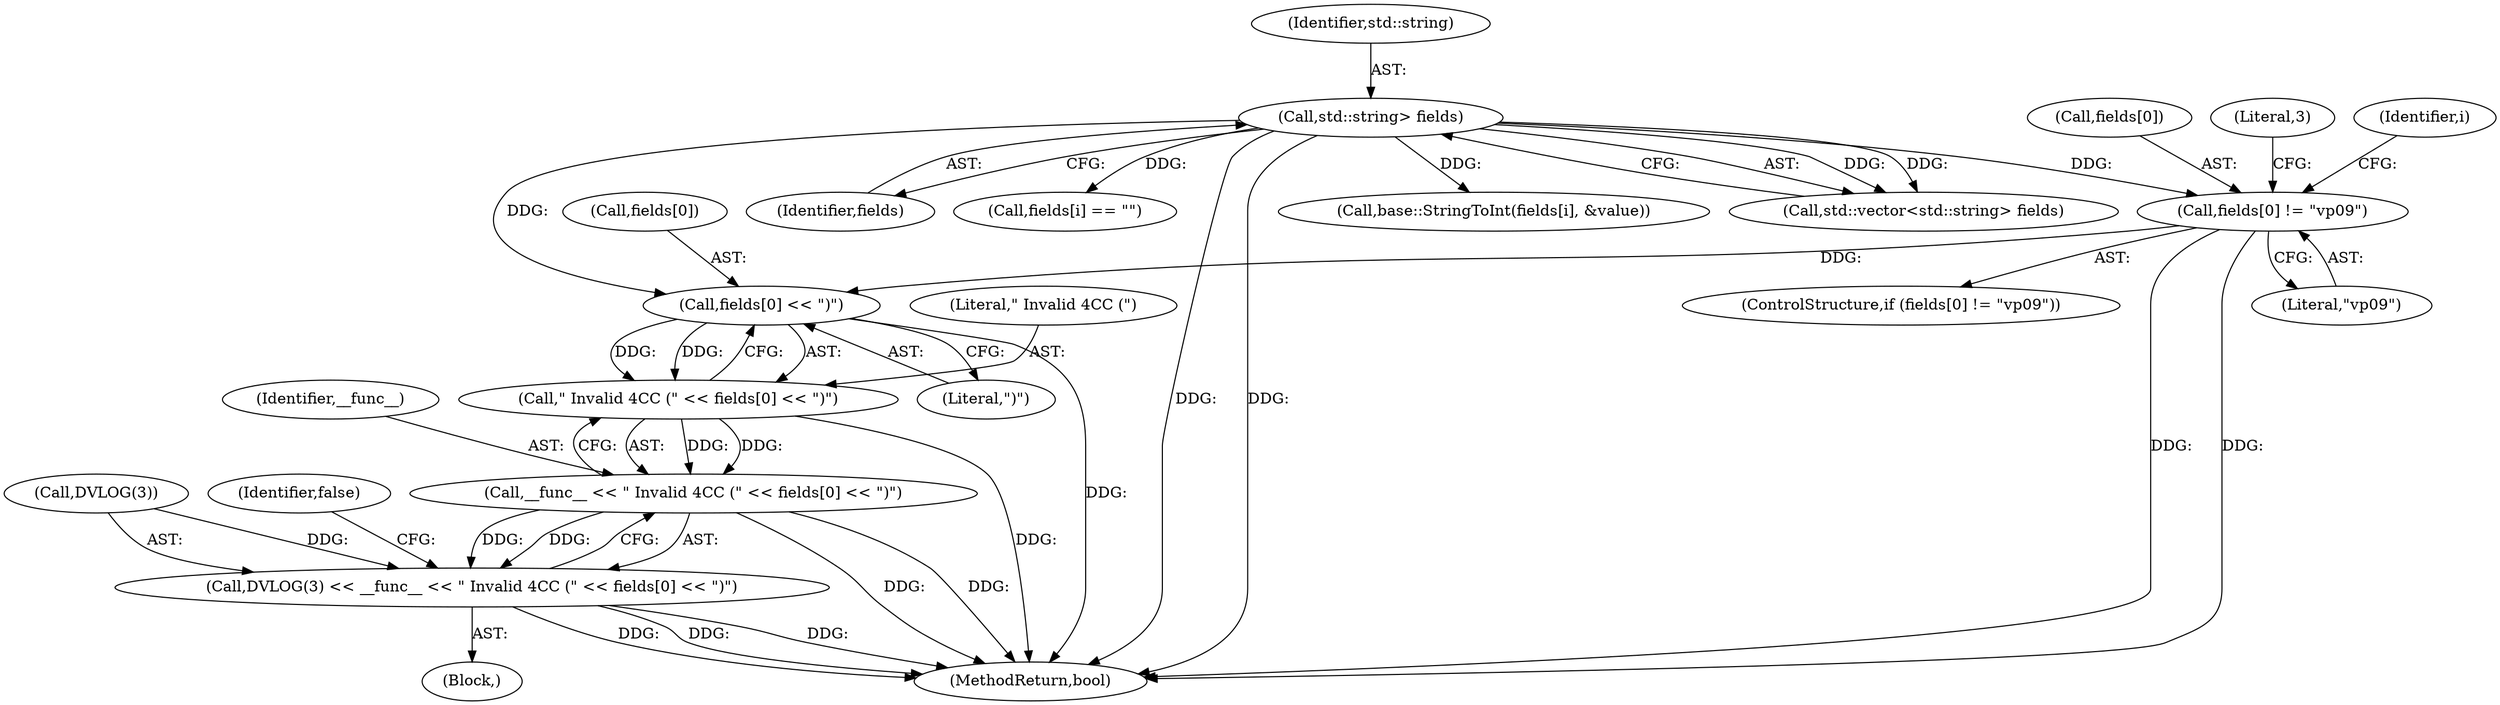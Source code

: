 digraph "0_Chrome_2fb4f2c9c461551d43fdfa28ef4c960da81a47dd_6@array" {
"1000143" [label="(Call,fields[0] != \"vp09\")"];
"1000113" [label="(Call,std::string> fields)"];
"1000156" [label="(Call,fields[0] << \")\")"];
"1000154" [label="(Call,\" Invalid 4CC (\" << fields[0] << \")\")"];
"1000152" [label="(Call,__func__ << \" Invalid 4CC (\" << fields[0] << \")\")"];
"1000149" [label="(Call,DVLOG(3) << __func__ << \" Invalid 4CC (\" << fields[0] << \")\")"];
"1000150" [label="(Call,DVLOG(3))"];
"1000149" [label="(Call,DVLOG(3) << __func__ << \" Invalid 4CC (\" << fields[0] << \")\")"];
"1000176" [label="(Call,fields[i] == \"\")"];
"1000151" [label="(Literal,3)"];
"1000147" [label="(Literal,\"vp09\")"];
"1000160" [label="(Literal,\")\")"];
"1000167" [label="(Identifier,i)"];
"1000153" [label="(Identifier,__func__)"];
"1000162" [label="(Identifier,false)"];
"1000500" [label="(MethodReturn,bool)"];
"1000198" [label="(Call,base::StringToInt(fields[i], &value))"];
"1000156" [label="(Call,fields[0] << \")\")"];
"1000152" [label="(Call,__func__ << \" Invalid 4CC (\" << fields[0] << \")\")"];
"1000157" [label="(Call,fields[0])"];
"1000114" [label="(Identifier,std::string)"];
"1000143" [label="(Call,fields[0] != \"vp09\")"];
"1000115" [label="(Identifier,fields)"];
"1000148" [label="(Block,)"];
"1000155" [label="(Literal,\" Invalid 4CC (\")"];
"1000113" [label="(Call,std::string> fields)"];
"1000111" [label="(Call,std::vector<std::string> fields)"];
"1000154" [label="(Call,\" Invalid 4CC (\" << fields[0] << \")\")"];
"1000142" [label="(ControlStructure,if (fields[0] != \"vp09\"))"];
"1000144" [label="(Call,fields[0])"];
"1000143" -> "1000142"  [label="AST: "];
"1000143" -> "1000147"  [label="CFG: "];
"1000144" -> "1000143"  [label="AST: "];
"1000147" -> "1000143"  [label="AST: "];
"1000151" -> "1000143"  [label="CFG: "];
"1000167" -> "1000143"  [label="CFG: "];
"1000143" -> "1000500"  [label="DDG: "];
"1000143" -> "1000500"  [label="DDG: "];
"1000113" -> "1000143"  [label="DDG: "];
"1000143" -> "1000156"  [label="DDG: "];
"1000113" -> "1000111"  [label="AST: "];
"1000113" -> "1000115"  [label="CFG: "];
"1000114" -> "1000113"  [label="AST: "];
"1000115" -> "1000113"  [label="AST: "];
"1000111" -> "1000113"  [label="CFG: "];
"1000113" -> "1000500"  [label="DDG: "];
"1000113" -> "1000500"  [label="DDG: "];
"1000113" -> "1000111"  [label="DDG: "];
"1000113" -> "1000111"  [label="DDG: "];
"1000113" -> "1000156"  [label="DDG: "];
"1000113" -> "1000176"  [label="DDG: "];
"1000113" -> "1000198"  [label="DDG: "];
"1000156" -> "1000154"  [label="AST: "];
"1000156" -> "1000160"  [label="CFG: "];
"1000157" -> "1000156"  [label="AST: "];
"1000160" -> "1000156"  [label="AST: "];
"1000154" -> "1000156"  [label="CFG: "];
"1000156" -> "1000500"  [label="DDG: "];
"1000156" -> "1000154"  [label="DDG: "];
"1000156" -> "1000154"  [label="DDG: "];
"1000154" -> "1000152"  [label="AST: "];
"1000155" -> "1000154"  [label="AST: "];
"1000152" -> "1000154"  [label="CFG: "];
"1000154" -> "1000500"  [label="DDG: "];
"1000154" -> "1000152"  [label="DDG: "];
"1000154" -> "1000152"  [label="DDG: "];
"1000152" -> "1000149"  [label="AST: "];
"1000153" -> "1000152"  [label="AST: "];
"1000149" -> "1000152"  [label="CFG: "];
"1000152" -> "1000500"  [label="DDG: "];
"1000152" -> "1000500"  [label="DDG: "];
"1000152" -> "1000149"  [label="DDG: "];
"1000152" -> "1000149"  [label="DDG: "];
"1000149" -> "1000148"  [label="AST: "];
"1000150" -> "1000149"  [label="AST: "];
"1000162" -> "1000149"  [label="CFG: "];
"1000149" -> "1000500"  [label="DDG: "];
"1000149" -> "1000500"  [label="DDG: "];
"1000149" -> "1000500"  [label="DDG: "];
"1000150" -> "1000149"  [label="DDG: "];
}
